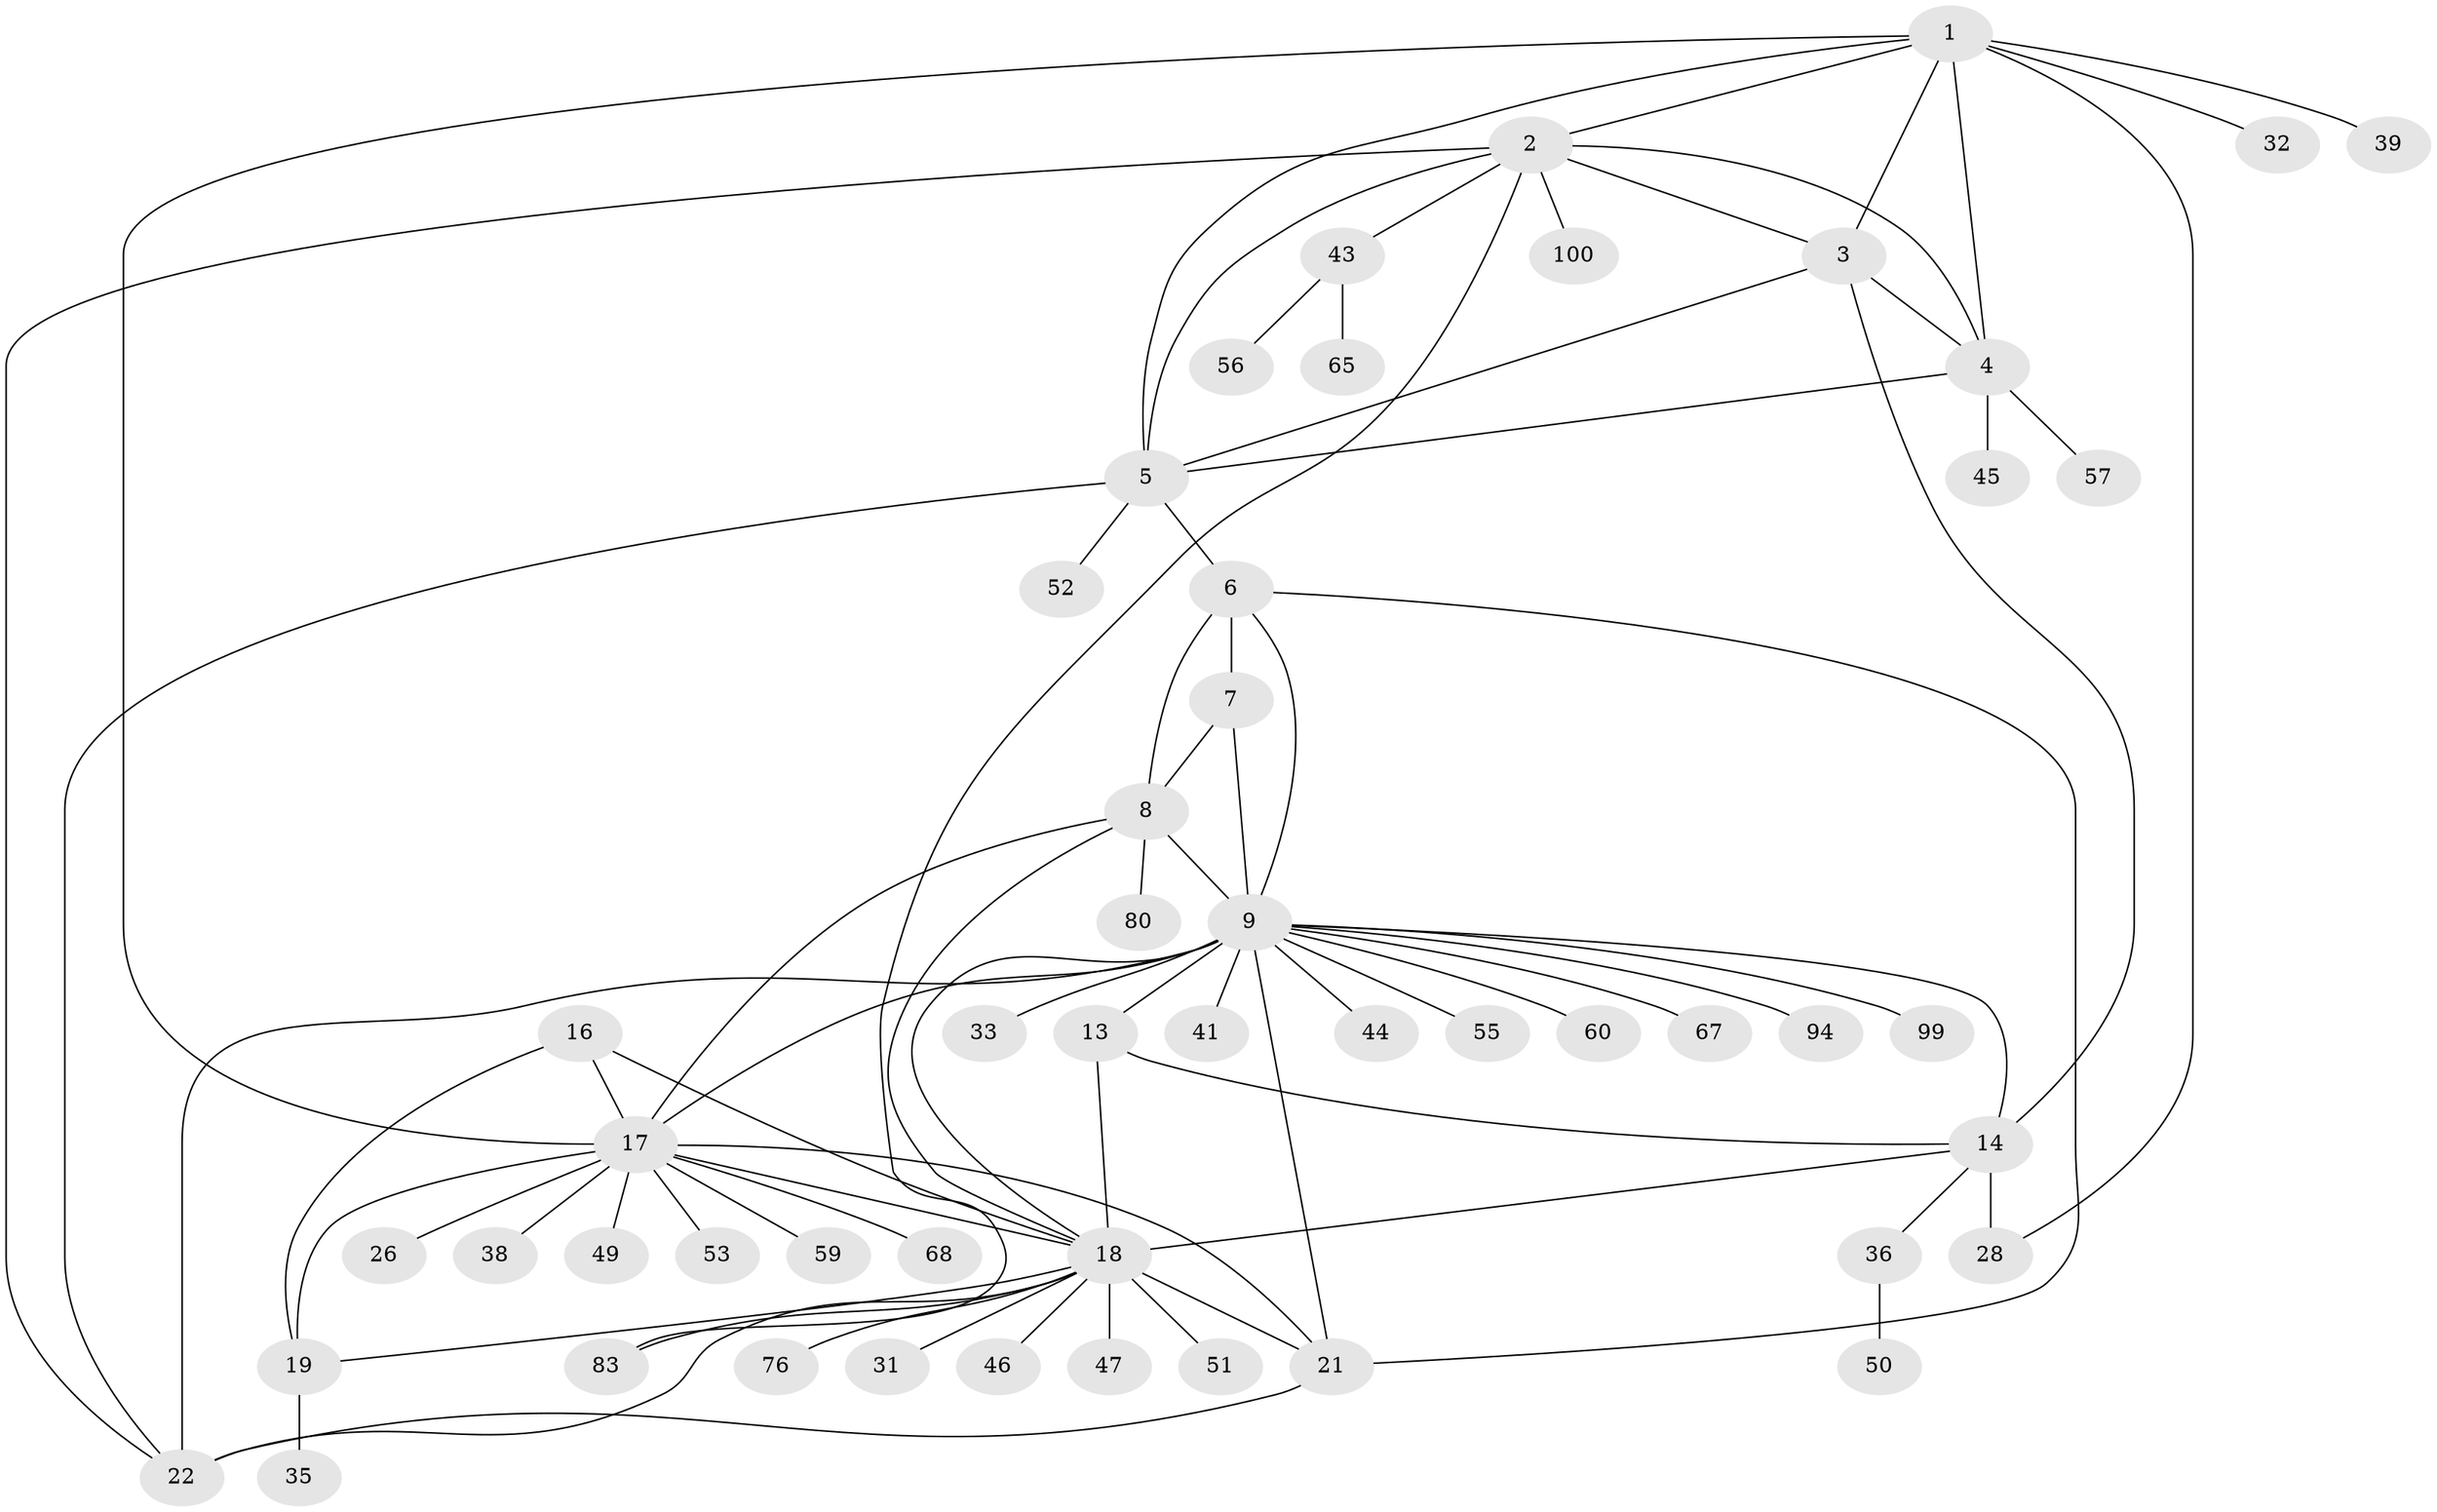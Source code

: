 // original degree distribution, {8: 0.04854368932038835, 5: 0.038834951456310676, 7: 0.05825242718446602, 4: 0.02912621359223301, 11: 0.009708737864077669, 6: 0.009708737864077669, 9: 0.019417475728155338, 10: 0.009708737864077669, 12: 0.019417475728155338, 14: 0.009708737864077669, 2: 0.17475728155339806, 3: 0.038834951456310676, 1: 0.5339805825242718}
// Generated by graph-tools (version 1.1) at 2025/16/03/09/25 04:16:10]
// undirected, 51 vertices, 79 edges
graph export_dot {
graph [start="1"]
  node [color=gray90,style=filled];
  1;
  2;
  3;
  4 [super="+37"];
  5 [super="+30"];
  6 [super="+86+88+61"];
  7;
  8 [super="+10"];
  9 [super="+27+11+24+70"];
  13 [super="+98+97+85+89+40"];
  14 [super="+75"];
  16;
  17 [super="+20"];
  18 [super="+23+34"];
  19;
  21 [super="+29+72+69"];
  22 [super="+25+54"];
  26 [super="+66"];
  28;
  31;
  32;
  33;
  35;
  36 [super="+48+96"];
  38;
  39;
  41;
  43;
  44;
  45;
  46;
  47;
  49;
  50;
  51;
  52;
  53;
  55 [super="+82"];
  56;
  57 [super="+90+64"];
  59;
  60 [super="+79"];
  65;
  67;
  68;
  76;
  80;
  83;
  94;
  99;
  100;
  1 -- 2;
  1 -- 3;
  1 -- 4;
  1 -- 5;
  1 -- 28;
  1 -- 32;
  1 -- 39;
  1 -- 17;
  2 -- 3;
  2 -- 4;
  2 -- 5;
  2 -- 43;
  2 -- 83;
  2 -- 100;
  2 -- 22;
  3 -- 4;
  3 -- 5;
  3 -- 14;
  4 -- 5;
  4 -- 45;
  4 -- 57;
  5 -- 6;
  5 -- 52;
  5 -- 22;
  6 -- 7;
  6 -- 8 [weight=2];
  6 -- 9;
  6 -- 21;
  7 -- 8 [weight=2];
  7 -- 9;
  8 -- 9 [weight=2];
  8 -- 80;
  8 -- 17;
  8 -- 18;
  9 -- 33;
  9 -- 94;
  9 -- 99;
  9 -- 55;
  9 -- 67;
  9 -- 41;
  9 -- 13 [weight=3];
  9 -- 14 [weight=3];
  9 -- 17;
  9 -- 21 [weight=2];
  9 -- 22 [weight=3];
  9 -- 60;
  9 -- 18;
  9 -- 44;
  13 -- 14;
  13 -- 18;
  14 -- 18 [weight=2];
  14 -- 28;
  14 -- 36;
  16 -- 17 [weight=2];
  16 -- 18;
  16 -- 19;
  17 -- 18 [weight=2];
  17 -- 19 [weight=2];
  17 -- 26;
  17 -- 21;
  17 -- 68;
  17 -- 38;
  17 -- 49;
  17 -- 53;
  17 -- 59;
  18 -- 19;
  18 -- 47 [weight=2];
  18 -- 76;
  18 -- 83;
  18 -- 46;
  18 -- 51;
  18 -- 21;
  18 -- 22 [weight=2];
  18 -- 31;
  19 -- 35;
  21 -- 22 [weight=2];
  36 -- 50;
  43 -- 56;
  43 -- 65;
}
